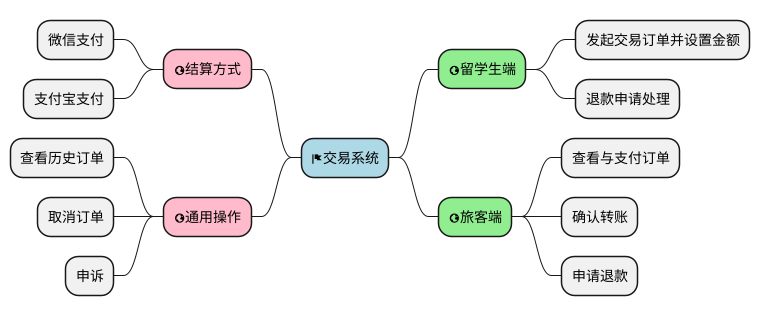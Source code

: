 @startmindmap
'https://plantuml.com/mindmap-diagram

+[#lightblue] <&flag>交易系统
++[#lightgreen] <&globe>留学生端
+++ 发起交易订单并设置金额
+++ 退款申请处理
++[#lightgreen] <&globe>旅客端
+++ 查看与支付订单
+++ 确认转账
+++ 申请退款
--[#FFBBCC] <&globe>结算方式
--- 微信支付
--- 支付宝支付
--[#FFBBCC] <&globe>通用操作
--- 查看历史订单
--- 取消订单
--- 申诉

@endmindmap
